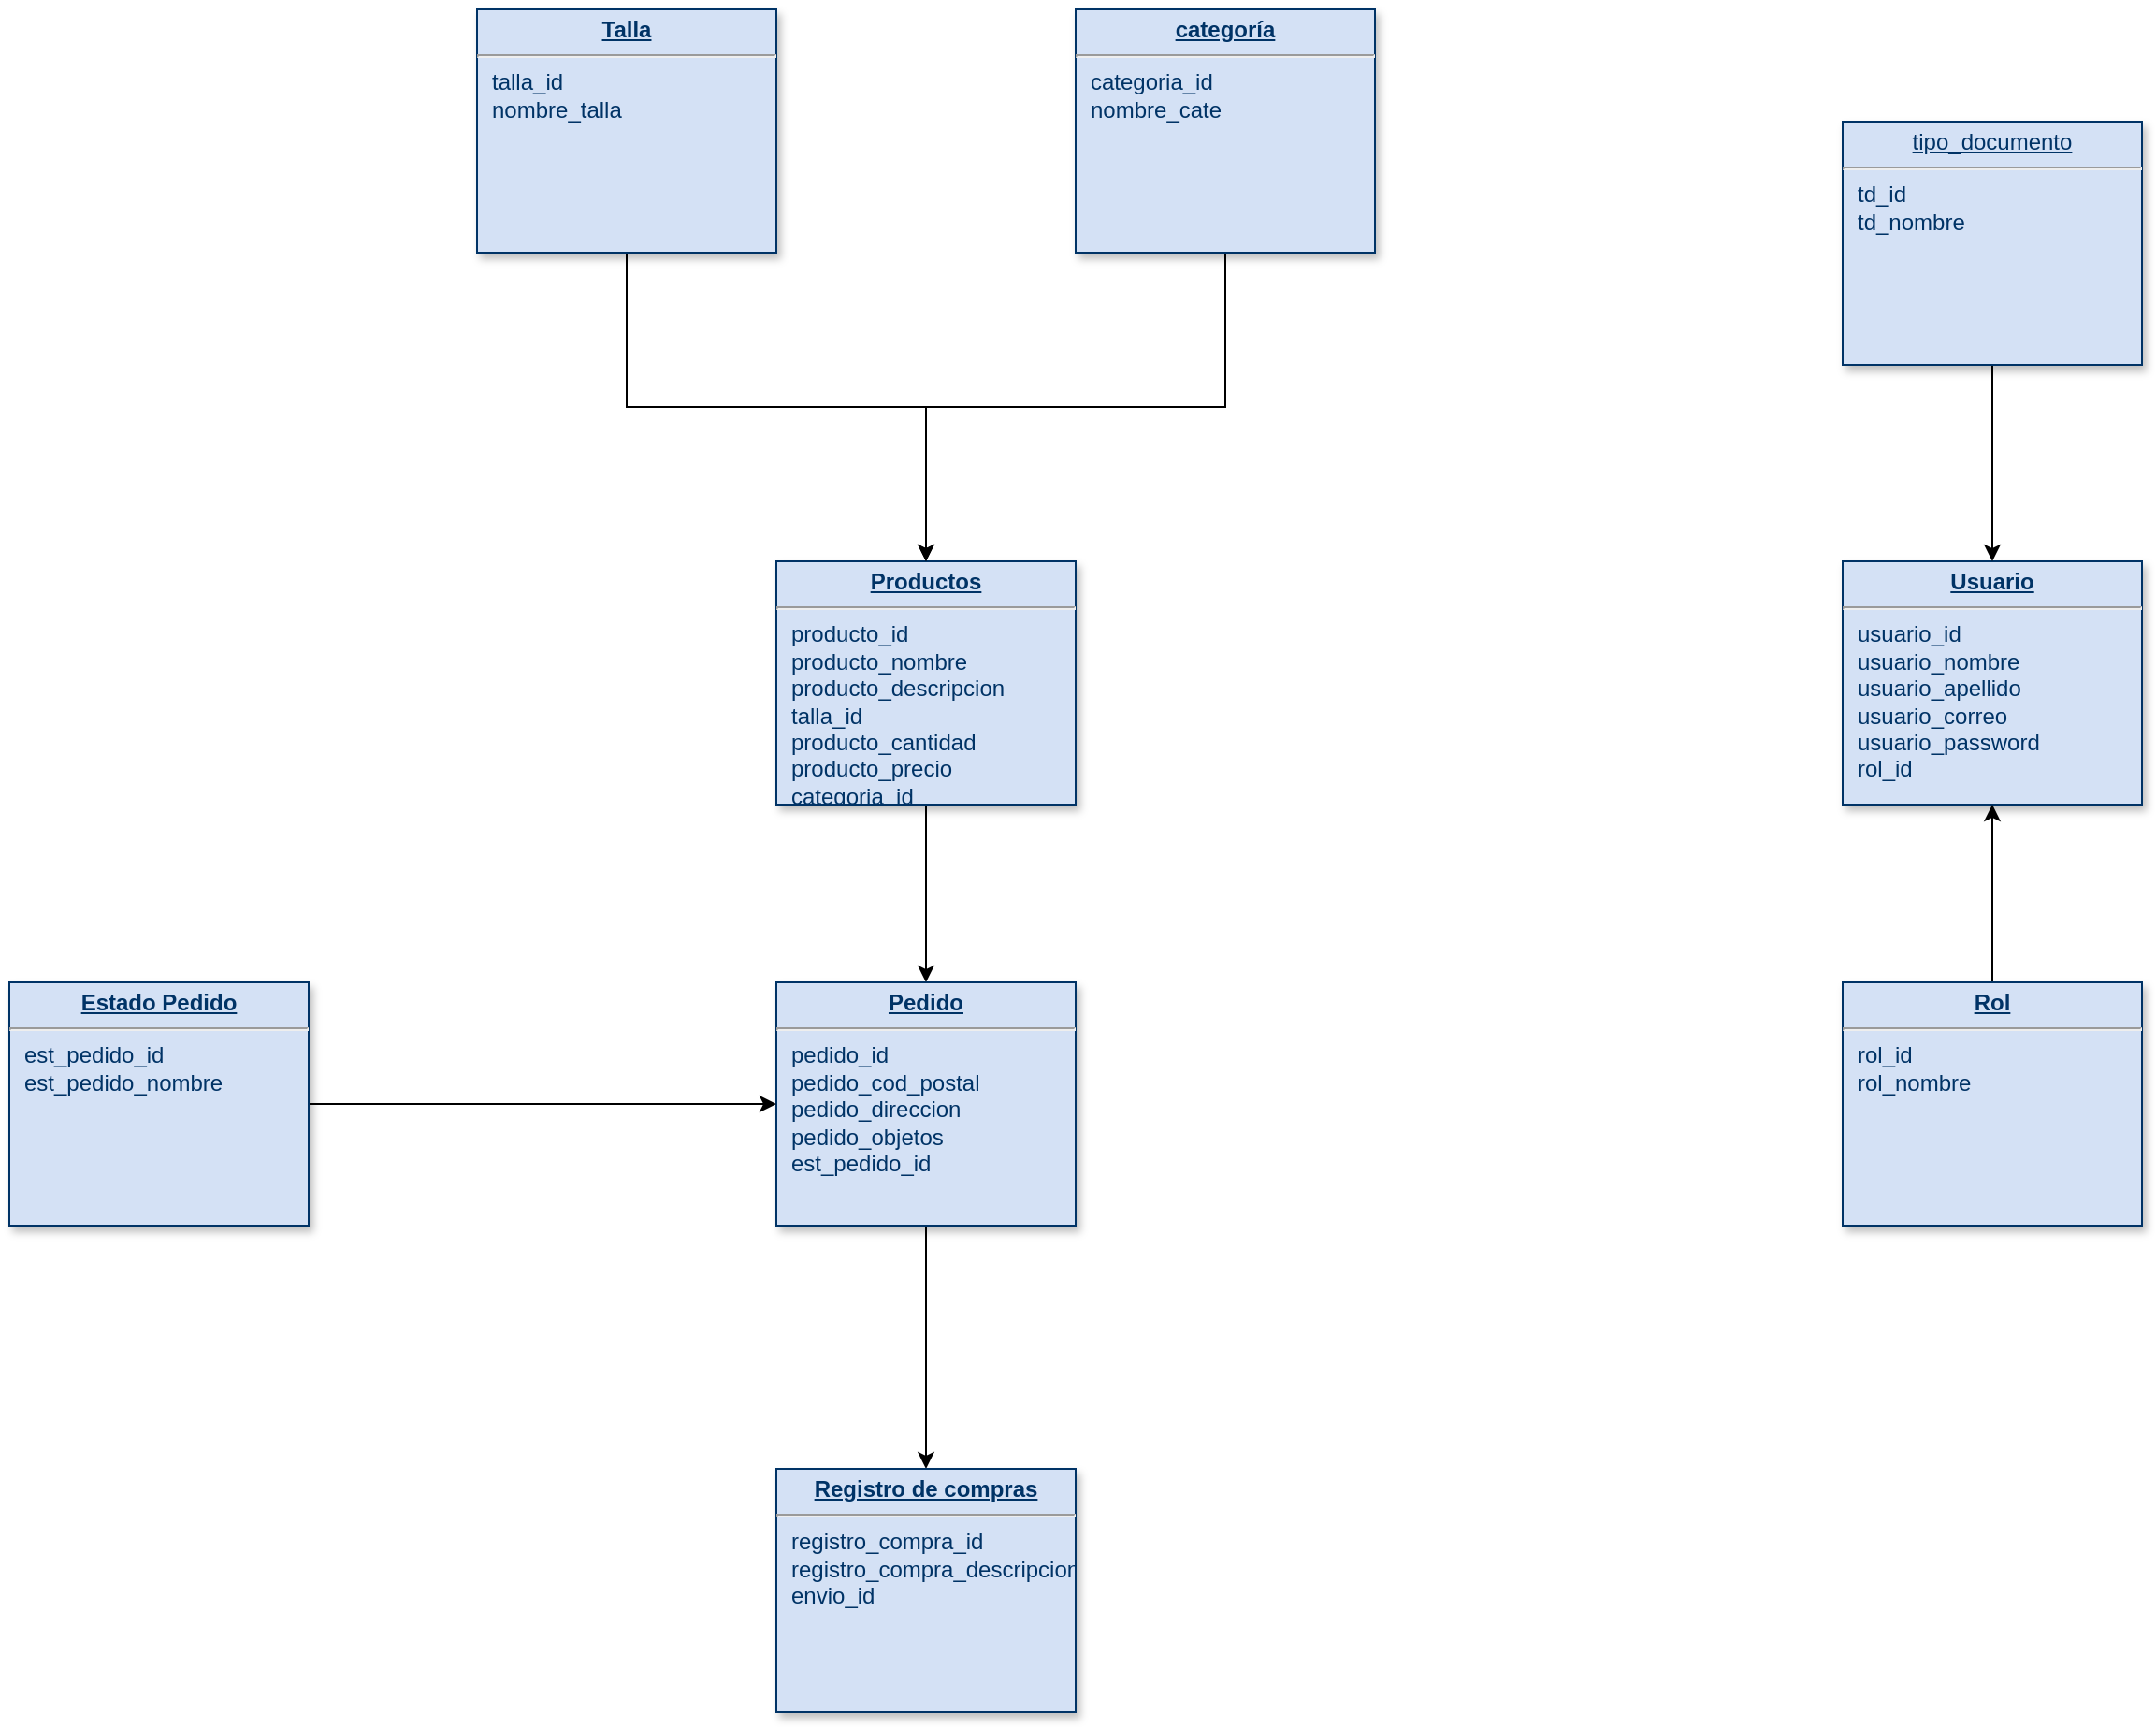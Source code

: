 <mxfile version="26.0.14">
  <diagram name="Page-1" id="efa7a0a1-bf9b-a30e-e6df-94a7791c09e9">
    <mxGraphModel dx="1780" dy="1606" grid="1" gridSize="10" guides="1" tooltips="1" connect="1" arrows="1" fold="1" page="1" pageScale="1" pageWidth="826" pageHeight="1169" background="none" math="0" shadow="0">
      <root>
        <mxCell id="0" />
        <mxCell id="1" parent="0" />
        <mxCell id="30" value="&lt;p style=&quot;margin: 0px; margin-top: 4px; text-align: center; text-decoration: underline;&quot;&gt;&lt;b&gt;Usuario&lt;/b&gt;&lt;/p&gt;&lt;hr&gt;&lt;p style=&quot;margin: 0px; margin-left: 8px;&quot;&gt;&lt;span style=&quot;background-color: transparent; color: light-dark(rgb(0, 51, 102), rgb(161, 205, 249));&quot;&gt;usuario_i&lt;/span&gt;d&lt;/p&gt;&lt;p style=&quot;margin: 0px; margin-left: 8px;&quot;&gt;&lt;span style=&quot;background-color: transparent; color: light-dark(rgb(0, 51, 102), rgb(161, 205, 249));&quot;&gt;usuario_&lt;/span&gt;nombre&lt;/p&gt;&lt;p style=&quot;margin: 0px; margin-left: 8px;&quot;&gt;&lt;span style=&quot;background-color: transparent; color: light-dark(rgb(0, 51, 102), rgb(161, 205, 249));&quot;&gt;usuario_&lt;/span&gt;apellido&lt;/p&gt;&lt;p style=&quot;margin: 0px; margin-left: 8px;&quot;&gt;&lt;span style=&quot;background-color: transparent; color: light-dark(rgb(0, 51, 102), rgb(161, 205, 249));&quot;&gt;usuario_&lt;/span&gt;correo&lt;/p&gt;&lt;p style=&quot;margin: 0px; margin-left: 8px;&quot;&gt;&lt;span style=&quot;background-color: transparent; color: light-dark(rgb(0, 51, 102), rgb(161, 205, 249));&quot;&gt;usuario_&lt;/span&gt;password&lt;/p&gt;&lt;p style=&quot;margin: 0px; margin-left: 8px;&quot;&gt;rol_id&lt;/p&gt;&lt;p style=&quot;margin: 0px; margin-left: 8px;&quot;&gt;&lt;br&gt;&lt;/p&gt;" style="verticalAlign=top;align=left;overflow=fill;fontSize=12;fontFamily=Helvetica;html=1;strokeColor=#003366;shadow=1;fillColor=#D4E1F5;fontColor=#003366" parent="1" vertex="1">
          <mxGeometry x="1420.0" y="455.0" width="160" height="130" as="geometry" />
        </mxCell>
        <mxCell id="uSa_FCZSlBY_ABF-aWsB-117" style="edgeStyle=orthogonalEdgeStyle;rounded=0;orthogonalLoop=1;jettySize=auto;html=1;" parent="1" source="9WCogZc0M8DjAyPRIqgl-116" target="30" edge="1">
          <mxGeometry relative="1" as="geometry" />
        </mxCell>
        <mxCell id="9WCogZc0M8DjAyPRIqgl-116" value="&lt;p style=&quot;margin: 0px; margin-top: 4px; text-align: center; text-decoration: underline;&quot;&gt;&lt;b&gt;Rol&lt;/b&gt;&lt;/p&gt;&lt;hr&gt;&lt;p style=&quot;margin: 0px; margin-left: 8px;&quot;&gt;rol_id&lt;/p&gt;&lt;p style=&quot;margin: 0px; margin-left: 8px;&quot;&gt;rol_nombre&lt;/p&gt;" style="verticalAlign=top;align=left;overflow=fill;fontSize=12;fontFamily=Helvetica;html=1;strokeColor=#003366;shadow=1;fillColor=#D4E1F5;fontColor=#003366" parent="1" vertex="1">
          <mxGeometry x="1420.0" y="680.0" width="160" height="130" as="geometry" />
        </mxCell>
        <mxCell id="uSa_FCZSlBY_ABF-aWsB-115" style="edgeStyle=orthogonalEdgeStyle;rounded=0;orthogonalLoop=1;jettySize=auto;html=1;entryX=0.5;entryY=0;entryDx=0;entryDy=0;" parent="1" source="9WCogZc0M8DjAyPRIqgl-117" target="uSa_FCZSlBY_ABF-aWsB-112" edge="1">
          <mxGeometry relative="1" as="geometry" />
        </mxCell>
        <mxCell id="9WCogZc0M8DjAyPRIqgl-117" value="&lt;p style=&quot;margin: 0px; margin-top: 4px; text-align: center; text-decoration: underline;&quot;&gt;&lt;b&gt;Productos&lt;/b&gt;&lt;/p&gt;&lt;hr&gt;&lt;p style=&quot;margin: 0px; margin-left: 8px;&quot;&gt;producto_id&lt;/p&gt;&lt;p style=&quot;margin: 0px; margin-left: 8px;&quot;&gt;&lt;span style=&quot;background-color: transparent; color: light-dark(rgb(0, 51, 102), rgb(161, 205, 249));&quot;&gt;producto&lt;/span&gt;_nombre&lt;/p&gt;&lt;p style=&quot;margin: 0px; margin-left: 8px;&quot;&gt;&lt;span style=&quot;background-color: transparent; color: light-dark(rgb(0, 51, 102), rgb(161, 205, 249));&quot;&gt;producto&lt;/span&gt;_descripcion&lt;/p&gt;&lt;p style=&quot;margin: 0px; margin-left: 8px;&quot;&gt;talla_id&lt;/p&gt;&lt;p style=&quot;margin: 0px; margin-left: 8px;&quot;&gt;&lt;span style=&quot;background-color: transparent; color: light-dark(rgb(0, 51, 102), rgb(161, 205, 249));&quot;&gt;producto&lt;/span&gt;_cantidad&lt;/p&gt;&lt;p style=&quot;margin: 0px; margin-left: 8px;&quot;&gt;&lt;span style=&quot;background-color: transparent; color: light-dark(rgb(0, 51, 102), rgb(161, 205, 249));&quot;&gt;producto&lt;/span&gt;_precio&lt;/p&gt;&lt;p style=&quot;margin: 0px; margin-left: 8px;&quot;&gt;categoria_id&lt;/p&gt;&lt;p style=&quot;margin: 0px; margin-left: 8px;&quot;&gt;&lt;br&gt;&lt;/p&gt;&lt;p style=&quot;margin: 0px; margin-left: 8px;&quot;&gt;&lt;br&gt;&lt;/p&gt;" style="verticalAlign=top;align=left;overflow=fill;fontSize=12;fontFamily=Helvetica;html=1;strokeColor=#003366;shadow=1;fillColor=#D4E1F5;fontColor=#003366" parent="1" vertex="1">
          <mxGeometry x="850.0" y="455.0" width="160" height="130" as="geometry" />
        </mxCell>
        <mxCell id="uSa_FCZSlBY_ABF-aWsB-116" style="edgeStyle=orthogonalEdgeStyle;rounded=0;orthogonalLoop=1;jettySize=auto;html=1;" parent="1" source="9WCogZc0M8DjAyPRIqgl-118" target="30" edge="1">
          <mxGeometry relative="1" as="geometry" />
        </mxCell>
        <mxCell id="9WCogZc0M8DjAyPRIqgl-118" value="&lt;p style=&quot;margin: 0px; margin-top: 4px; text-align: center; text-decoration: underline;&quot;&gt;tipo_documento&lt;/p&gt;&lt;hr&gt;&lt;p style=&quot;margin: 0px; margin-left: 8px;&quot;&gt;td_id&lt;/p&gt;&lt;p style=&quot;margin: 0px; margin-left: 8px;&quot;&gt;td_nombre&lt;/p&gt;" style="verticalAlign=top;align=left;overflow=fill;fontSize=12;fontFamily=Helvetica;html=1;strokeColor=#003366;shadow=1;fillColor=#D4E1F5;fontColor=#003366" parent="1" vertex="1">
          <mxGeometry x="1420.0" y="220.0" width="160" height="130" as="geometry" />
        </mxCell>
        <mxCell id="uSa_FCZSlBY_ABF-aWsB-114" style="edgeStyle=orthogonalEdgeStyle;rounded=0;orthogonalLoop=1;jettySize=auto;html=1;entryX=0.5;entryY=0;entryDx=0;entryDy=0;" parent="1" source="uSa_FCZSlBY_ABF-aWsB-112" target="uSa_FCZSlBY_ABF-aWsB-113" edge="1">
          <mxGeometry relative="1" as="geometry" />
        </mxCell>
        <mxCell id="uSa_FCZSlBY_ABF-aWsB-112" value="&lt;p style=&quot;margin: 0px; margin-top: 4px; text-align: center; text-decoration: underline;&quot;&gt;&lt;b&gt;Pedido&lt;/b&gt;&lt;/p&gt;&lt;hr&gt;&lt;p style=&quot;margin: 0px; margin-left: 8px;&quot;&gt;pedido_id&lt;/p&gt;&lt;p style=&quot;margin: 0px; margin-left: 8px;&quot;&gt;pedido_cod_postal&lt;/p&gt;&lt;p style=&quot;margin: 0px; margin-left: 8px;&quot;&gt;pedido_direccion&lt;/p&gt;&lt;p style=&quot;margin: 0px; margin-left: 8px;&quot;&gt;pedido_objetos&lt;/p&gt;&lt;p style=&quot;margin: 0px; margin-left: 8px;&quot;&gt;est_pedido_id&lt;/p&gt;" style="verticalAlign=top;align=left;overflow=fill;fontSize=12;fontFamily=Helvetica;html=1;strokeColor=#003366;shadow=1;fillColor=#D4E1F5;fontColor=#003366" parent="1" vertex="1">
          <mxGeometry x="850.0" y="680.0" width="160" height="130" as="geometry" />
        </mxCell>
        <mxCell id="uSa_FCZSlBY_ABF-aWsB-113" value="&lt;p style=&quot;margin: 0px; margin-top: 4px; text-align: center; text-decoration: underline;&quot;&gt;&lt;b&gt;Registro de compras&lt;/b&gt;&lt;/p&gt;&lt;hr&gt;&lt;p style=&quot;margin: 0px; margin-left: 8px;&quot;&gt;registro_compra_id&lt;/p&gt;&lt;p style=&quot;margin: 0px; margin-left: 8px;&quot;&gt;&lt;span style=&quot;background-color: transparent; color: light-dark(rgb(0, 51, 102), rgb(161, 205, 249));&quot;&gt;registro_compra&lt;/span&gt;_descripcion&lt;/p&gt;&lt;p style=&quot;margin: 0px; margin-left: 8px;&quot;&gt;envio_id&lt;/p&gt;&lt;p style=&quot;margin: 0px; margin-left: 8px;&quot;&gt;&lt;br&gt;&lt;/p&gt;&lt;p style=&quot;margin: 0px; margin-left: 8px;&quot;&gt;&lt;br&gt;&lt;/p&gt;" style="verticalAlign=top;align=left;overflow=fill;fontSize=12;fontFamily=Helvetica;html=1;strokeColor=#003366;shadow=1;fillColor=#D4E1F5;fontColor=#003366" parent="1" vertex="1">
          <mxGeometry x="850.0" y="940.0" width="160" height="130" as="geometry" />
        </mxCell>
        <mxCell id="uSa_FCZSlBY_ABF-aWsB-119" style="edgeStyle=orthogonalEdgeStyle;rounded=0;orthogonalLoop=1;jettySize=auto;html=1;" parent="1" source="uSa_FCZSlBY_ABF-aWsB-118" target="uSa_FCZSlBY_ABF-aWsB-112" edge="1">
          <mxGeometry relative="1" as="geometry" />
        </mxCell>
        <mxCell id="uSa_FCZSlBY_ABF-aWsB-118" value="&lt;p style=&quot;margin: 0px; margin-top: 4px; text-align: center; text-decoration: underline;&quot;&gt;&lt;b&gt;Estado Pedido&lt;/b&gt;&lt;/p&gt;&lt;hr&gt;&lt;p style=&quot;margin: 0px; margin-left: 8px;&quot;&gt;est_pedido_id&lt;/p&gt;&lt;p style=&quot;margin: 0px; margin-left: 8px;&quot;&gt;est_pedido_nombre&lt;/p&gt;" style="verticalAlign=top;align=left;overflow=fill;fontSize=12;fontFamily=Helvetica;html=1;strokeColor=#003366;shadow=1;fillColor=#D4E1F5;fontColor=#003366" parent="1" vertex="1">
          <mxGeometry x="440.0" y="680.0" width="160" height="130" as="geometry" />
        </mxCell>
        <mxCell id="s7iCYQKiIOoiC4RTStDY-115" style="edgeStyle=orthogonalEdgeStyle;rounded=0;orthogonalLoop=1;jettySize=auto;html=1;" edge="1" parent="1" source="s7iCYQKiIOoiC4RTStDY-112" target="9WCogZc0M8DjAyPRIqgl-117">
          <mxGeometry relative="1" as="geometry" />
        </mxCell>
        <mxCell id="s7iCYQKiIOoiC4RTStDY-112" value="&lt;p style=&quot;margin: 0px; margin-top: 4px; text-align: center; text-decoration: underline;&quot;&gt;&lt;b&gt;categoría&lt;/b&gt;&lt;/p&gt;&lt;hr&gt;&lt;p style=&quot;margin: 0px; margin-left: 8px;&quot;&gt;categoria_id&lt;/p&gt;&lt;p style=&quot;margin: 0px; margin-left: 8px;&quot;&gt;nombre_cate&lt;/p&gt;" style="verticalAlign=top;align=left;overflow=fill;fontSize=12;fontFamily=Helvetica;html=1;strokeColor=#003366;shadow=1;fillColor=#D4E1F5;fontColor=#003366" vertex="1" parent="1">
          <mxGeometry x="1010.0" y="160.0" width="160" height="130" as="geometry" />
        </mxCell>
        <mxCell id="s7iCYQKiIOoiC4RTStDY-114" style="edgeStyle=orthogonalEdgeStyle;rounded=0;orthogonalLoop=1;jettySize=auto;html=1;" edge="1" parent="1" source="s7iCYQKiIOoiC4RTStDY-113" target="9WCogZc0M8DjAyPRIqgl-117">
          <mxGeometry relative="1" as="geometry" />
        </mxCell>
        <mxCell id="s7iCYQKiIOoiC4RTStDY-113" value="&lt;p style=&quot;margin: 0px; margin-top: 4px; text-align: center; text-decoration: underline;&quot;&gt;&lt;b&gt;Talla&lt;/b&gt;&lt;/p&gt;&lt;hr&gt;&lt;p style=&quot;margin: 0px; margin-left: 8px;&quot;&gt;talla_id&lt;/p&gt;&lt;p style=&quot;margin: 0px; margin-left: 8px;&quot;&gt;nombre_talla&lt;/p&gt;" style="verticalAlign=top;align=left;overflow=fill;fontSize=12;fontFamily=Helvetica;html=1;strokeColor=#003366;shadow=1;fillColor=#D4E1F5;fontColor=#003366" vertex="1" parent="1">
          <mxGeometry x="690.0" y="160.0" width="160" height="130" as="geometry" />
        </mxCell>
      </root>
    </mxGraphModel>
  </diagram>
</mxfile>
